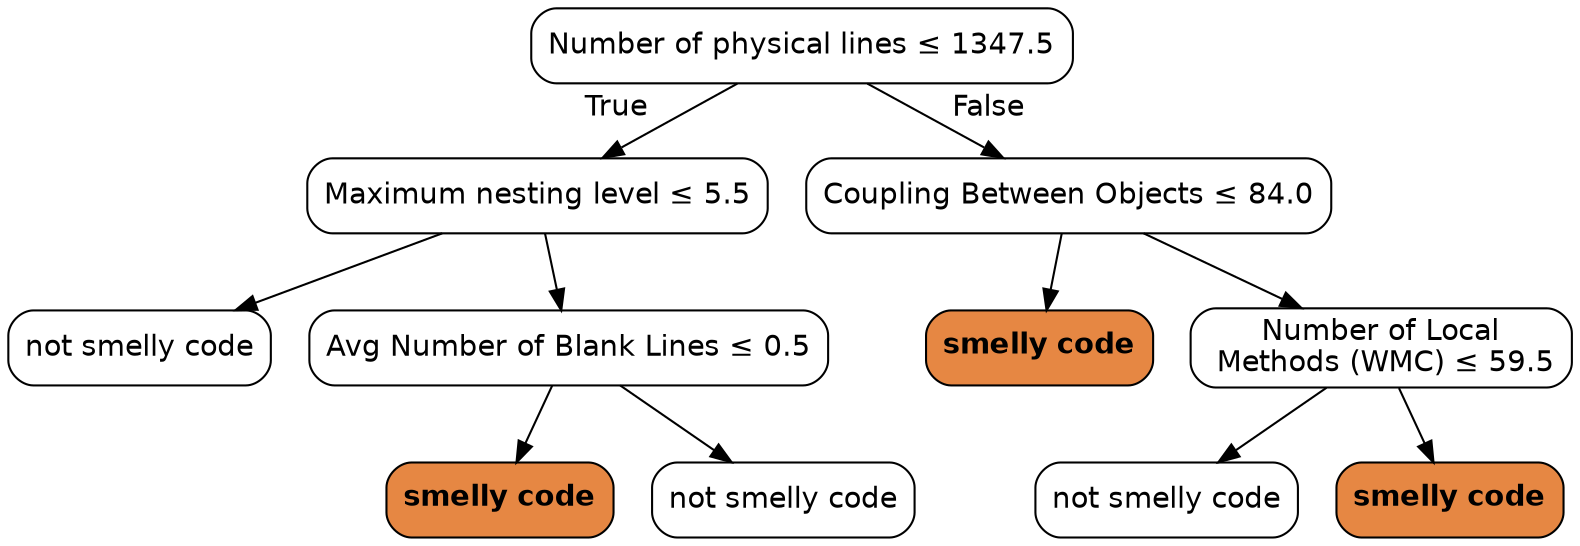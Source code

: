 digraph Tree {
node [color="black", fontname=helvetica, shape=box,  style="filled, rounded", fillcolor="#FFFFFF"];
edge [fontname=helvetica];
0 [label=<Number of physical lines &le; 1347.5>];
1 [label=<Maximum nesting level &le; 5.5>];
0 -> 1  [headlabel="True", labelangle=45, labeldistance="2.5"];
3 [label=<not smelly code>];
1 -> 3;
4 [label=<Avg Number of Blank Lines &le; 0.5>];
1 -> 4;
9 [label=<<b>smelly code</b>>, fillcolor="#e68743"];
4 -> 9;
10 [label=<not smelly code>];
4 -> 10;
2 [label=<Coupling Between Objects &le; 84.0>];
0 -> 2  [headlabel="False", labelangle="-45", labeldistance="2.5"];
5 [label=<<b>smelly code</b>>, fillcolor="#e68743"];
2 -> 5;
6 [label=<Number of Local<br/> Methods (WMC) &le; 59.5>];
2 -> 6;
7 [label=<not smelly code>];
6 -> 7;
8 [label=<<b>smelly code</b>>, fillcolor="#e68743"];
6 -> 8;
}
